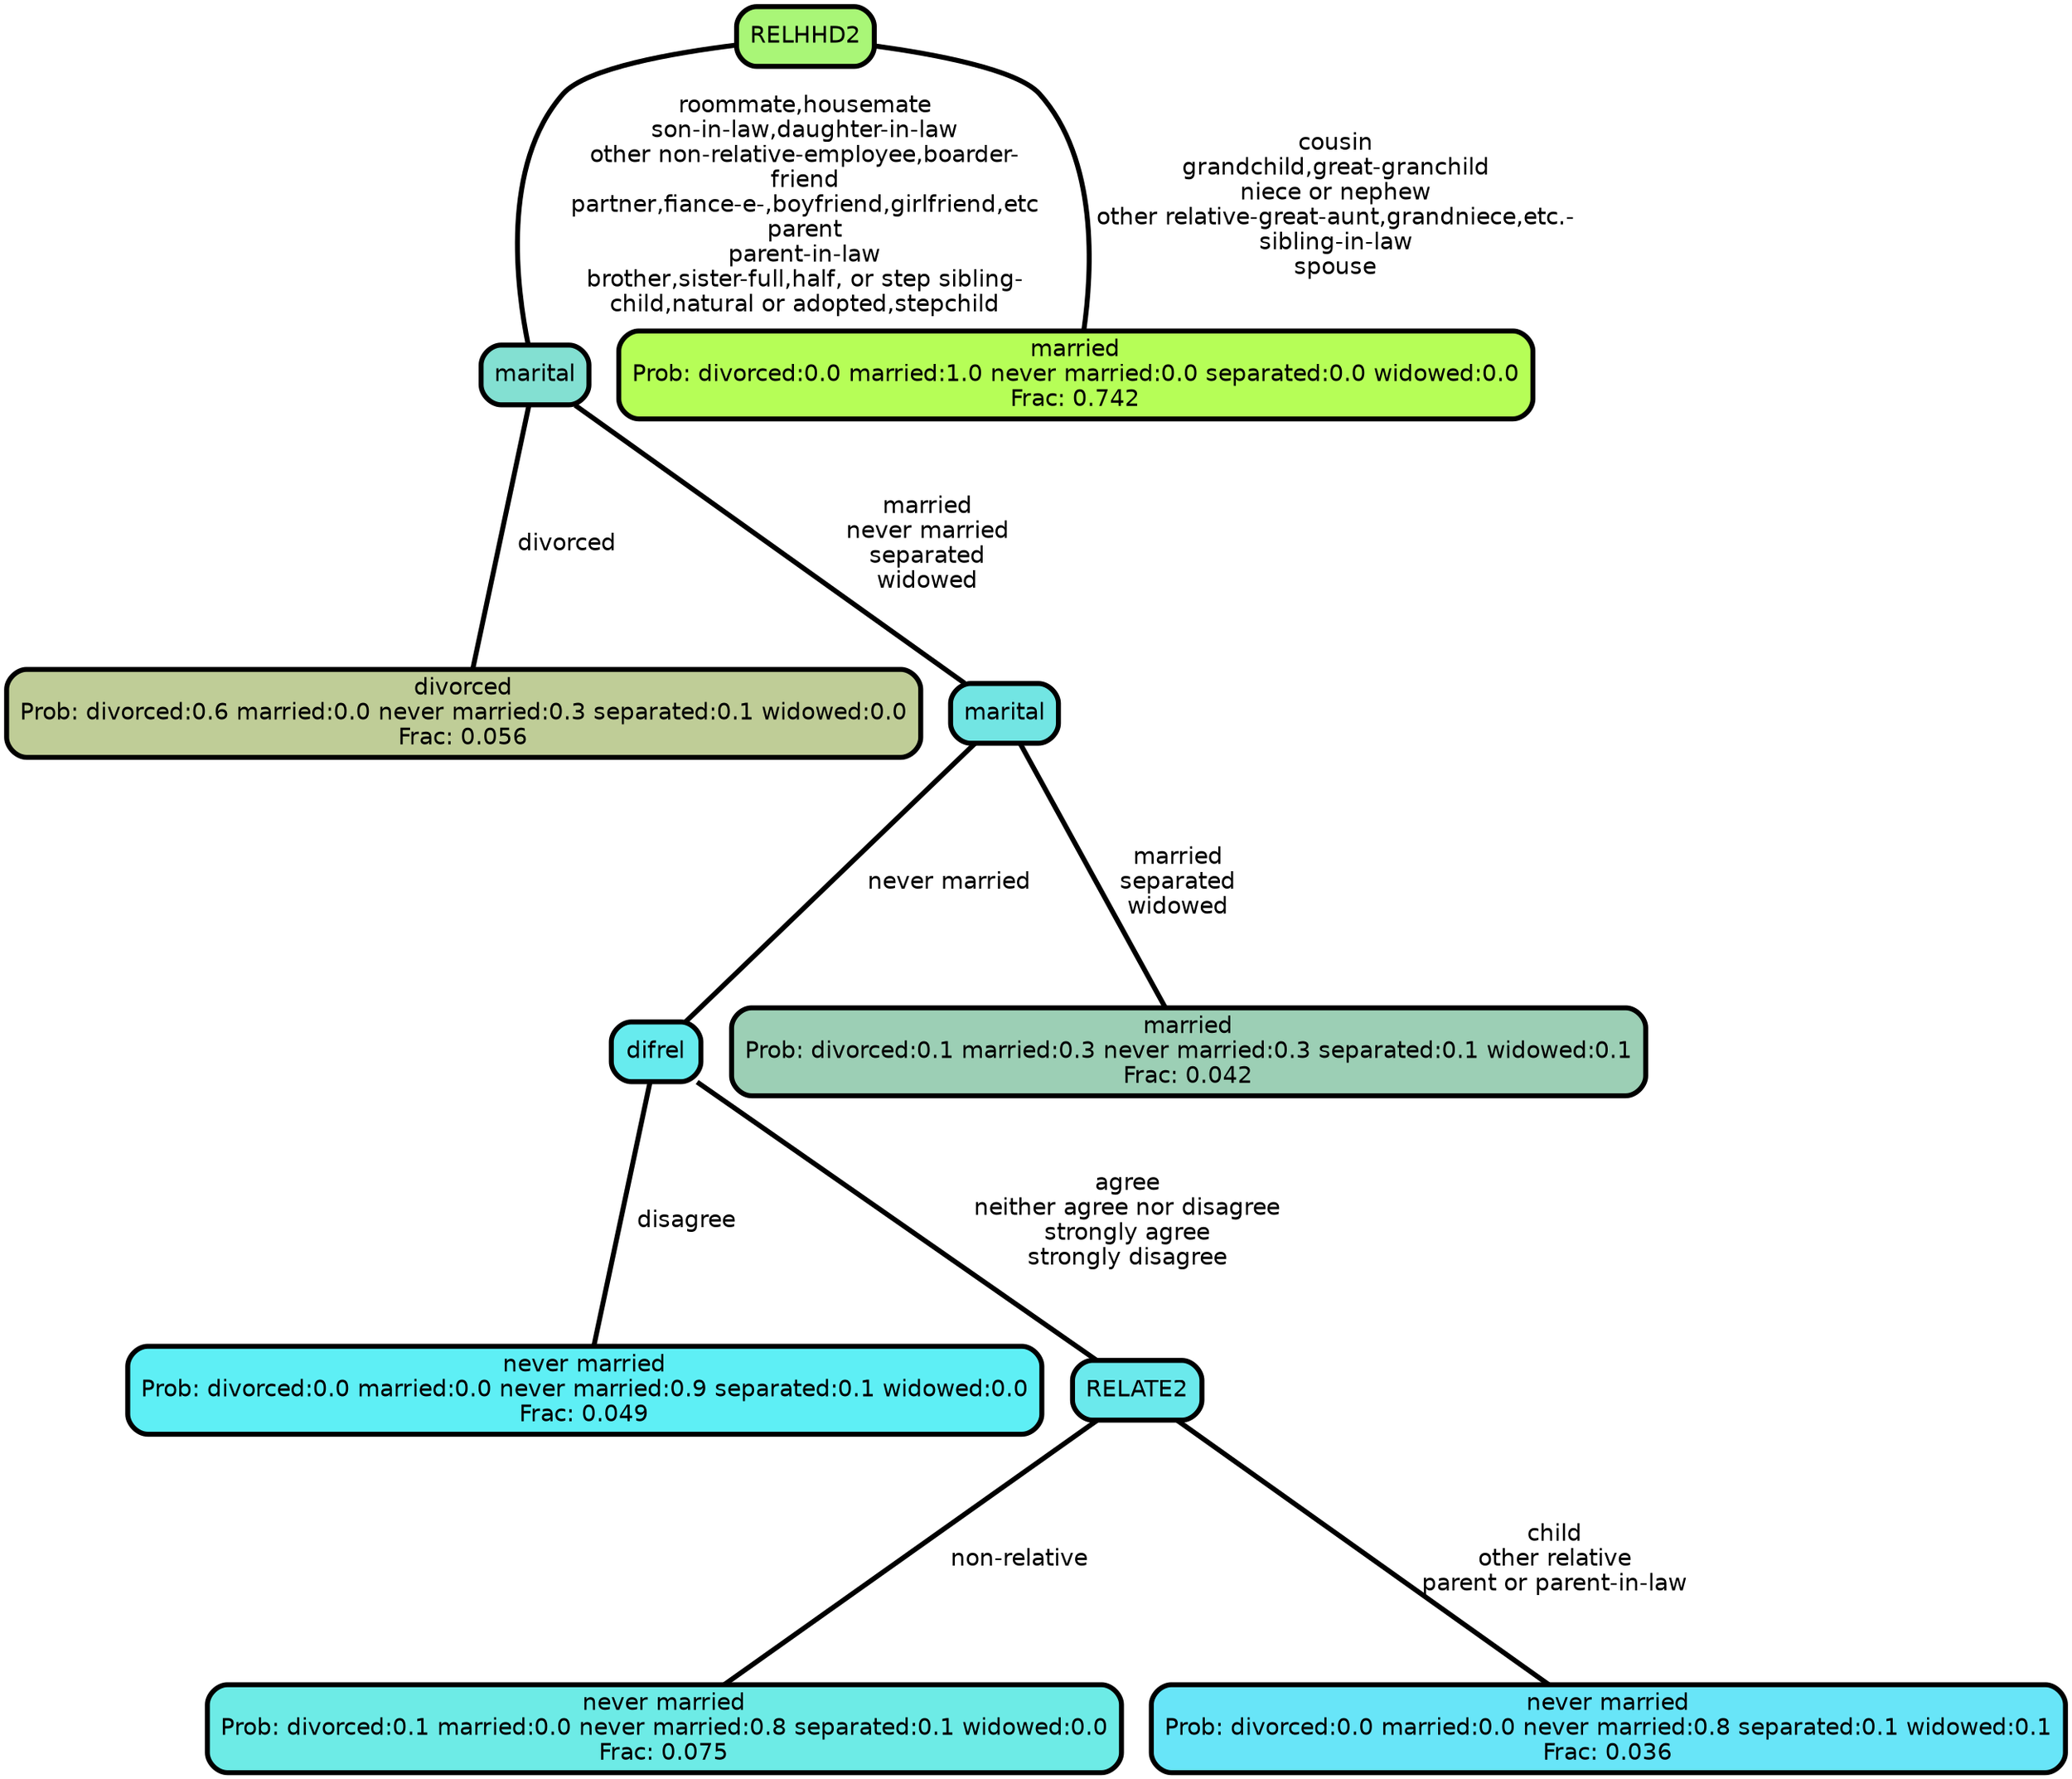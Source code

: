 graph Tree {
node [shape=box, style="filled, rounded",color="black",penwidth="3",fontcolor="black",                 fontname=helvetica] ;
graph [ranksep="0 equally", splines=straight,                 bgcolor=transparent, dpi=200] ;
edge [fontname=helvetica, color=black] ;
0 [label="divorced
Prob: divorced:0.6 married:0.0 never married:0.3 separated:0.1 widowed:0.0
Frac: 0.056", fillcolor="#bfcd97"] ;
1 [label="marital", fillcolor="#83e0d2"] ;
2 [label="never married
Prob: divorced:0.0 married:0.0 never married:0.9 separated:0.1 widowed:0.0
Frac: 0.049", fillcolor="#5eeff5"] ;
3 [label="difrel", fillcolor="#67ebee"] ;
4 [label="never married
Prob: divorced:0.1 married:0.0 never married:0.8 separated:0.1 widowed:0.0
Frac: 0.075", fillcolor="#6debe6"] ;
5 [label="RELATE2", fillcolor="#6be9ec"] ;
6 [label="never married
Prob: divorced:0.0 married:0.0 never married:0.8 separated:0.1 widowed:0.1
Frac: 0.036", fillcolor="#68e5f8"] ;
7 [label="marital", fillcolor="#72e5e3"] ;
8 [label="married
Prob: divorced:0.1 married:0.3 never married:0.3 separated:0.1 widowed:0.1
Frac: 0.042", fillcolor="#9ccfb5"] ;
9 [label="RELHHD2", fillcolor="#a9f677"] ;
10 [label="married
Prob: divorced:0.0 married:1.0 never married:0.0 separated:0.0 widowed:0.0
Frac: 0.742", fillcolor="#b6fe57"] ;
1 -- 0 [label=" divorced",penwidth=3] ;
1 -- 7 [label=" married\n never married\n separated\n widowed",penwidth=3] ;
3 -- 2 [label=" disagree",penwidth=3] ;
3 -- 5 [label=" agree\n neither agree nor disagree\n strongly agree\n strongly disagree",penwidth=3] ;
5 -- 4 [label=" non-relative",penwidth=3] ;
5 -- 6 [label=" child\n other relative\n parent or parent-in-law",penwidth=3] ;
7 -- 3 [label=" never married",penwidth=3] ;
7 -- 8 [label=" married\n separated\n widowed",penwidth=3] ;
9 -- 1 [label=" roommate,housemate\n son-in-law,daughter-in-law\n other non-relative-employee,boarder-\n friend\n partner,fiance-e-,boyfriend,girlfriend,etc\n parent\n parent-in-law\n brother,sister-full,half, or step sibling-\n child,natural or adopted,stepchild",penwidth=3] ;
9 -- 10 [label=" cousin\n grandchild,great-granchild\n niece or nephew\n other relative-great-aunt,grandniece,etc.-\n sibling-in-law\n spouse",penwidth=3] ;
{rank = same;}}